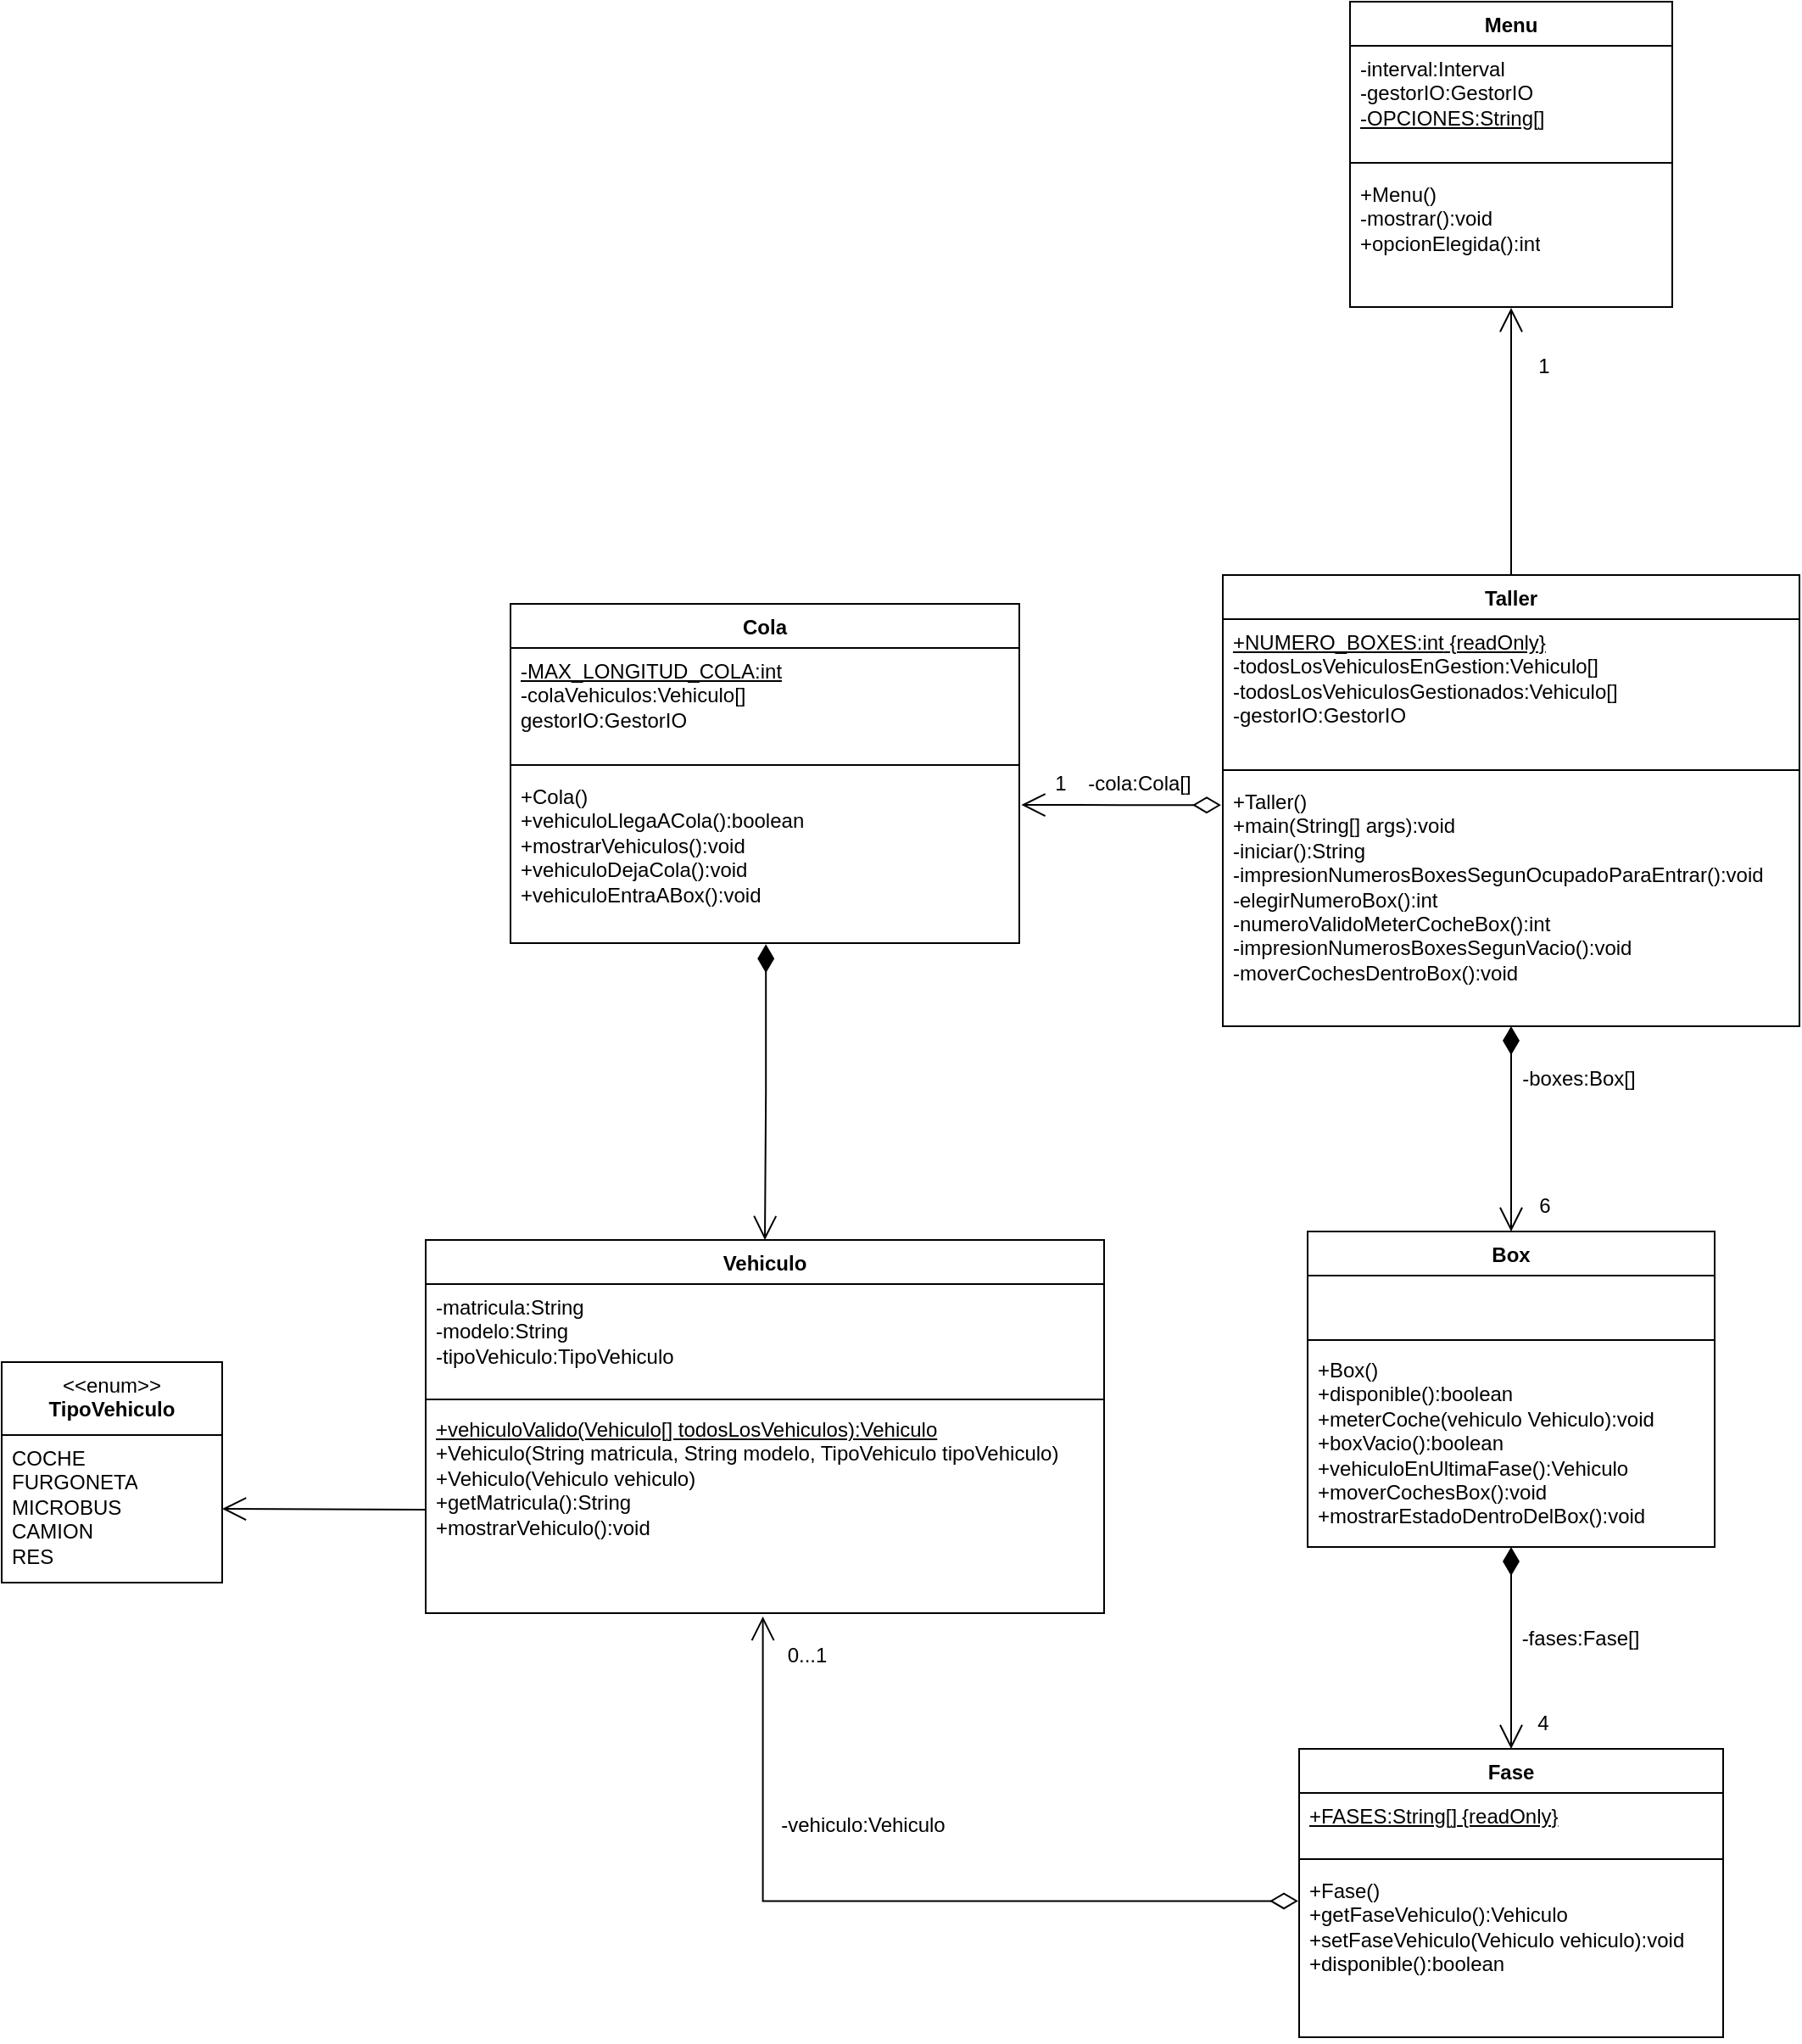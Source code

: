 <mxfile version="22.1.16" type="device">
  <diagram name="Page-1" id="sTLAMJMNHMfNNX3CN_xu">
    <mxGraphModel dx="1606" dy="1460" grid="1" gridSize="10" guides="1" tooltips="1" connect="1" arrows="1" fold="1" page="1" pageScale="1" pageWidth="850" pageHeight="1100" math="0" shadow="0">
      <root>
        <mxCell id="0" />
        <mxCell id="1" parent="0" />
        <mxCell id="CRdkFB1iniQtbO10i1_w-1" value="&lt;span style=&quot;font-weight: normal;&quot;&gt;&amp;lt;&amp;lt;enum&amp;gt;&amp;gt;&lt;br&gt;&lt;/span&gt;TipoVehiculo" style="swimlane;fontStyle=1;align=center;verticalAlign=top;childLayout=stackLayout;horizontal=1;startSize=43;horizontalStack=0;resizeParent=1;resizeParentMax=0;resizeLast=0;collapsible=1;marginBottom=0;whiteSpace=wrap;html=1;" parent="1" vertex="1">
          <mxGeometry x="-100" y="392" width="130" height="130" as="geometry">
            <mxRectangle x="50" y="190" width="110" height="40" as="alternateBounds" />
          </mxGeometry>
        </mxCell>
        <mxCell id="CRdkFB1iniQtbO10i1_w-4" value="COCHE&lt;br&gt;FURGONETA&lt;br&gt;MICROBUS&lt;br&gt;CAMION&lt;br&gt;RES" style="text;strokeColor=none;fillColor=none;align=left;verticalAlign=top;spacingLeft=4;spacingRight=4;overflow=hidden;rotatable=0;points=[[0,0.5],[1,0.5]];portConstraint=eastwest;whiteSpace=wrap;html=1;" parent="CRdkFB1iniQtbO10i1_w-1" vertex="1">
          <mxGeometry y="43" width="130" height="87" as="geometry" />
        </mxCell>
        <mxCell id="CRdkFB1iniQtbO10i1_w-9" value="Fase" style="swimlane;fontStyle=1;align=center;verticalAlign=top;childLayout=stackLayout;horizontal=1;startSize=26;horizontalStack=0;resizeParent=1;resizeParentMax=0;resizeLast=0;collapsible=1;marginBottom=0;whiteSpace=wrap;html=1;" parent="1" vertex="1">
          <mxGeometry x="665" y="620" width="250" height="170" as="geometry" />
        </mxCell>
        <mxCell id="CRdkFB1iniQtbO10i1_w-10" value="&lt;span style=&quot;border-color: var(--border-color);&quot;&gt;&lt;font style=&quot;&quot; face=&quot;Helvetica&quot;&gt;&lt;u&gt;+FASES:String[]&lt;/u&gt;&lt;/font&gt;&lt;/span&gt;&lt;u style=&quot;border-color: var(--border-color);&quot;&gt;&lt;code style=&quot;border-color: var(--border-color);&quot;&gt;&lt;font face=&quot;bYV2tNlRSzrgiPoBlCbC&quot;&gt;&amp;nbsp;&lt;/font&gt;&lt;font face=&quot;Helvetica&quot;&gt;{readOnly}&lt;/font&gt;&lt;br&gt;&lt;/code&gt;&lt;/u&gt;" style="text;strokeColor=none;fillColor=none;align=left;verticalAlign=top;spacingLeft=4;spacingRight=4;overflow=hidden;rotatable=0;points=[[0,0.5],[1,0.5]];portConstraint=eastwest;whiteSpace=wrap;html=1;" parent="CRdkFB1iniQtbO10i1_w-9" vertex="1">
          <mxGeometry y="26" width="250" height="34" as="geometry" />
        </mxCell>
        <mxCell id="CRdkFB1iniQtbO10i1_w-11" value="" style="line;strokeWidth=1;fillColor=none;align=left;verticalAlign=middle;spacingTop=-1;spacingLeft=3;spacingRight=3;rotatable=0;labelPosition=right;points=[];portConstraint=eastwest;strokeColor=inherit;" parent="CRdkFB1iniQtbO10i1_w-9" vertex="1">
          <mxGeometry y="60" width="250" height="10" as="geometry" />
        </mxCell>
        <mxCell id="CRdkFB1iniQtbO10i1_w-12" value="+Fase()&lt;br&gt;+getFaseVehiculo():Vehiculo&lt;br&gt;+setFaseVehiculo(Vehiculo vehiculo):void&lt;br&gt;+disponible():boolean" style="text;strokeColor=none;fillColor=none;align=left;verticalAlign=top;spacingLeft=4;spacingRight=4;overflow=hidden;rotatable=0;points=[[0,0.5],[1,0.5]];portConstraint=eastwest;whiteSpace=wrap;html=1;" parent="CRdkFB1iniQtbO10i1_w-9" vertex="1">
          <mxGeometry y="70" width="250" height="100" as="geometry" />
        </mxCell>
        <mxCell id="CRdkFB1iniQtbO10i1_w-15" value="" style="endArrow=open;html=1;endSize=12;startArrow=diamondThin;startSize=14;startFill=1;edgeStyle=orthogonalEdgeStyle;align=left;verticalAlign=bottom;rounded=0;entryX=0.5;entryY=0;entryDx=0;entryDy=0;exitX=0.5;exitY=1;exitDx=0;exitDy=0;exitPerimeter=0;" parent="1" source="CRdkFB1iniQtbO10i1_w-26" target="CRdkFB1iniQtbO10i1_w-9" edge="1">
          <mxGeometry x="-1" y="3" relative="1" as="geometry">
            <mxPoint x="765" y="486" as="sourcePoint" />
            <mxPoint x="764" y="530" as="targetPoint" />
          </mxGeometry>
        </mxCell>
        <mxCell id="CRdkFB1iniQtbO10i1_w-17" value="Cola" style="swimlane;fontStyle=1;align=center;verticalAlign=top;childLayout=stackLayout;horizontal=1;startSize=26;horizontalStack=0;resizeParent=1;resizeParentMax=0;resizeLast=0;collapsible=1;marginBottom=0;whiteSpace=wrap;html=1;" parent="1" vertex="1">
          <mxGeometry x="200" y="-55" width="300" height="200" as="geometry" />
        </mxCell>
        <mxCell id="CRdkFB1iniQtbO10i1_w-18" value="&lt;u style=&quot;border-color: var(--border-color);&quot;&gt;-MAX_LONGITUD_COLA:int&lt;/u&gt;&lt;br&gt;-colaVehiculos:Vehiculo[]&lt;br&gt;gestorIO:GestorIO&lt;u&gt;&lt;br&gt;&lt;/u&gt;" style="text;strokeColor=none;fillColor=none;align=left;verticalAlign=top;spacingLeft=4;spacingRight=4;overflow=hidden;rotatable=0;points=[[0,0.5],[1,0.5]];portConstraint=eastwest;whiteSpace=wrap;html=1;" parent="CRdkFB1iniQtbO10i1_w-17" vertex="1">
          <mxGeometry y="26" width="300" height="64" as="geometry" />
        </mxCell>
        <mxCell id="CRdkFB1iniQtbO10i1_w-19" value="" style="line;strokeWidth=1;fillColor=none;align=left;verticalAlign=middle;spacingTop=-1;spacingLeft=3;spacingRight=3;rotatable=0;labelPosition=right;points=[];portConstraint=eastwest;strokeColor=inherit;" parent="CRdkFB1iniQtbO10i1_w-17" vertex="1">
          <mxGeometry y="90" width="300" height="10" as="geometry" />
        </mxCell>
        <mxCell id="CRdkFB1iniQtbO10i1_w-20" value="+Cola()&lt;br&gt;+vehiculoLlegaACola():boolean&lt;br&gt;+mostrarVehiculos():void&lt;br&gt;+vehiculoDejaCola():void&lt;br&gt;+vehiculoEntraABox():void" style="text;strokeColor=none;fillColor=none;align=left;verticalAlign=top;spacingLeft=4;spacingRight=4;overflow=hidden;rotatable=0;points=[[0,0.5],[1,0.5]];portConstraint=eastwest;whiteSpace=wrap;html=1;" parent="CRdkFB1iniQtbO10i1_w-17" vertex="1">
          <mxGeometry y="100" width="300" height="100" as="geometry" />
        </mxCell>
        <mxCell id="CRdkFB1iniQtbO10i1_w-23" value="Box" style="swimlane;fontStyle=1;align=center;verticalAlign=top;childLayout=stackLayout;horizontal=1;startSize=26;horizontalStack=0;resizeParent=1;resizeParentMax=0;resizeLast=0;collapsible=1;marginBottom=0;whiteSpace=wrap;html=1;" parent="1" vertex="1">
          <mxGeometry x="670" y="315" width="240" height="186" as="geometry" />
        </mxCell>
        <mxCell id="CRdkFB1iniQtbO10i1_w-24" value="&amp;nbsp;" style="text;strokeColor=none;fillColor=none;align=left;verticalAlign=top;spacingLeft=4;spacingRight=4;overflow=hidden;rotatable=0;points=[[0,0.5],[1,0.5]];portConstraint=eastwest;whiteSpace=wrap;html=1;" parent="CRdkFB1iniQtbO10i1_w-23" vertex="1">
          <mxGeometry y="26" width="240" height="34" as="geometry" />
        </mxCell>
        <mxCell id="CRdkFB1iniQtbO10i1_w-25" value="" style="line;strokeWidth=1;fillColor=none;align=left;verticalAlign=middle;spacingTop=-1;spacingLeft=3;spacingRight=3;rotatable=0;labelPosition=right;points=[];portConstraint=eastwest;strokeColor=inherit;" parent="CRdkFB1iniQtbO10i1_w-23" vertex="1">
          <mxGeometry y="60" width="240" height="8" as="geometry" />
        </mxCell>
        <mxCell id="CRdkFB1iniQtbO10i1_w-26" value="+Box()&lt;br&gt;+disponible():boolean&lt;br&gt;+meterCoche(vehiculo Vehiculo):void&lt;br&gt;+boxVacio():boolean&lt;br&gt;+vehiculoEnUltimaFase():Vehiculo&lt;br&gt;+moverCochesBox():void&lt;br&gt;+mostrarEstadoDentroDelBox():void" style="text;strokeColor=none;fillColor=none;align=left;verticalAlign=top;spacingLeft=4;spacingRight=4;overflow=hidden;rotatable=0;points=[[0,0.5],[1,0.5]];portConstraint=eastwest;whiteSpace=wrap;html=1;" parent="CRdkFB1iniQtbO10i1_w-23" vertex="1">
          <mxGeometry y="68" width="240" height="118" as="geometry" />
        </mxCell>
        <mxCell id="CRdkFB1iniQtbO10i1_w-27" value="Vehiculo" style="swimlane;fontStyle=1;align=center;verticalAlign=top;childLayout=stackLayout;horizontal=1;startSize=26;horizontalStack=0;resizeParent=1;resizeParentMax=0;resizeLast=0;collapsible=1;marginBottom=0;whiteSpace=wrap;html=1;" parent="1" vertex="1">
          <mxGeometry x="150" y="320" width="400" height="220" as="geometry" />
        </mxCell>
        <mxCell id="CRdkFB1iniQtbO10i1_w-28" value="-matricula:String&lt;br&gt;-modelo:String&lt;br&gt;-tipoVehiculo:TipoVehiculo" style="text;strokeColor=none;fillColor=none;align=left;verticalAlign=top;spacingLeft=4;spacingRight=4;overflow=hidden;rotatable=0;points=[[0,0.5],[1,0.5]];portConstraint=eastwest;whiteSpace=wrap;html=1;" parent="CRdkFB1iniQtbO10i1_w-27" vertex="1">
          <mxGeometry y="26" width="400" height="64" as="geometry" />
        </mxCell>
        <mxCell id="CRdkFB1iniQtbO10i1_w-29" value="" style="line;strokeWidth=1;fillColor=none;align=left;verticalAlign=middle;spacingTop=-1;spacingLeft=3;spacingRight=3;rotatable=0;labelPosition=right;points=[];portConstraint=eastwest;strokeColor=inherit;" parent="CRdkFB1iniQtbO10i1_w-27" vertex="1">
          <mxGeometry y="90" width="400" height="8" as="geometry" />
        </mxCell>
        <mxCell id="CRdkFB1iniQtbO10i1_w-30" value="&lt;u style=&quot;border-color: var(--border-color);&quot;&gt;+vehiculoValido(Vehiculo[] todosLosVehiculos):Vehiculo&lt;/u&gt;&lt;br&gt;+Vehiculo(String matricula, String modelo, TipoVehiculo tipoVehiculo)&lt;br&gt;+Vehiculo(Vehiculo vehiculo)&lt;br&gt;+getMatricula():String&lt;br&gt;+mostrarVehiculo():void" style="text;strokeColor=none;fillColor=none;align=left;verticalAlign=top;spacingLeft=4;spacingRight=4;overflow=hidden;rotatable=0;points=[[0,0.5],[1,0.5]];portConstraint=eastwest;whiteSpace=wrap;html=1;" parent="CRdkFB1iniQtbO10i1_w-27" vertex="1">
          <mxGeometry y="98" width="400" height="122" as="geometry" />
        </mxCell>
        <mxCell id="CRdkFB1iniQtbO10i1_w-33" value="" style="endArrow=open;html=1;endSize=12;startArrow=diamondThin;startSize=14;startFill=1;edgeStyle=orthogonalEdgeStyle;align=left;verticalAlign=bottom;rounded=0;entryX=0.5;entryY=0;entryDx=0;entryDy=0;exitX=0.502;exitY=1.006;exitDx=0;exitDy=0;exitPerimeter=0;" parent="1" source="CRdkFB1iniQtbO10i1_w-20" target="CRdkFB1iniQtbO10i1_w-27" edge="1">
          <mxGeometry x="-1" y="3" relative="1" as="geometry">
            <mxPoint x="380" y="220" as="sourcePoint" />
            <mxPoint x="380" y="350" as="targetPoint" />
          </mxGeometry>
        </mxCell>
        <mxCell id="CRdkFB1iniQtbO10i1_w-34" value="" style="endArrow=open;html=1;endSize=12;startArrow=diamondThin;startSize=14;startFill=1;edgeStyle=orthogonalEdgeStyle;align=left;verticalAlign=bottom;rounded=0;entryX=0.5;entryY=0;entryDx=0;entryDy=0;exitX=0.5;exitY=1;exitDx=0;exitDy=0;exitPerimeter=0;" parent="1" source="jXtiLCyHxi5xTeZDXRqE-7" target="CRdkFB1iniQtbO10i1_w-23" edge="1">
          <mxGeometry x="-1" y="3" relative="1" as="geometry">
            <mxPoint x="715" y="140" as="sourcePoint" />
            <mxPoint x="705" y="320" as="targetPoint" />
          </mxGeometry>
        </mxCell>
        <mxCell id="CRdkFB1iniQtbO10i1_w-35" value="" style="endArrow=open;endFill=1;endSize=12;html=1;rounded=0;exitX=0;exitY=0.5;exitDx=0;exitDy=0;entryX=1;entryY=0.5;entryDx=0;entryDy=0;" parent="1" source="CRdkFB1iniQtbO10i1_w-30" target="CRdkFB1iniQtbO10i1_w-4" edge="1">
          <mxGeometry width="160" relative="1" as="geometry">
            <mxPoint x="250" y="380" as="sourcePoint" />
            <mxPoint x="140" y="380" as="targetPoint" />
          </mxGeometry>
        </mxCell>
        <mxCell id="CRdkFB1iniQtbO10i1_w-36" value="" style="endArrow=open;html=1;endSize=12;startArrow=diamondThin;startSize=14;startFill=0;edgeStyle=orthogonalEdgeStyle;align=left;verticalAlign=bottom;rounded=0;entryX=0.497;entryY=1.016;entryDx=0;entryDy=0;entryPerimeter=0;exitX=-0.002;exitY=0.197;exitDx=0;exitDy=0;exitPerimeter=0;" parent="1" source="CRdkFB1iniQtbO10i1_w-12" target="CRdkFB1iniQtbO10i1_w-30" edge="1">
          <mxGeometry x="-1" y="3" relative="1" as="geometry">
            <mxPoint x="620" y="680" as="sourcePoint" />
            <mxPoint x="348" y="553.66" as="targetPoint" />
            <Array as="points">
              <mxPoint x="349" y="710" />
            </Array>
          </mxGeometry>
        </mxCell>
        <mxCell id="CRdkFB1iniQtbO10i1_w-37" value="-boxes:Box[]" style="text;html=1;strokeColor=none;fillColor=none;align=center;verticalAlign=middle;whiteSpace=wrap;rounded=0;" parent="1" vertex="1">
          <mxGeometry x="795" y="210" width="70" height="30" as="geometry" />
        </mxCell>
        <mxCell id="CRdkFB1iniQtbO10i1_w-38" value="6" style="text;html=1;strokeColor=none;fillColor=none;align=center;verticalAlign=middle;whiteSpace=wrap;rounded=0;" parent="1" vertex="1">
          <mxGeometry x="800" y="285" width="20" height="30" as="geometry" />
        </mxCell>
        <mxCell id="CRdkFB1iniQtbO10i1_w-39" value="-vehiculo:Vehiculo" style="text;html=1;strokeColor=none;fillColor=none;align=center;verticalAlign=middle;whiteSpace=wrap;rounded=0;" parent="1" vertex="1">
          <mxGeometry x="353" y="650" width="110" height="30" as="geometry" />
        </mxCell>
        <mxCell id="CRdkFB1iniQtbO10i1_w-40" value="0...1" style="text;html=1;strokeColor=none;fillColor=none;align=center;verticalAlign=middle;whiteSpace=wrap;rounded=0;" parent="1" vertex="1">
          <mxGeometry x="360" y="550" width="30" height="29" as="geometry" />
        </mxCell>
        <mxCell id="CRdkFB1iniQtbO10i1_w-41" value="-fases:Fase[]" style="text;html=1;strokeColor=none;fillColor=none;align=center;verticalAlign=middle;whiteSpace=wrap;rounded=0;" parent="1" vertex="1">
          <mxGeometry x="788" y="540" width="86" height="30" as="geometry" />
        </mxCell>
        <mxCell id="CRdkFB1iniQtbO10i1_w-42" value="4" style="text;html=1;strokeColor=none;fillColor=none;align=center;verticalAlign=middle;whiteSpace=wrap;rounded=0;" parent="1" vertex="1">
          <mxGeometry x="774" y="590" width="70" height="30" as="geometry" />
        </mxCell>
        <mxCell id="CRdkFB1iniQtbO10i1_w-44" value="Menu" style="swimlane;fontStyle=1;align=center;verticalAlign=top;childLayout=stackLayout;horizontal=1;startSize=26;horizontalStack=0;resizeParent=1;resizeParentMax=0;resizeLast=0;collapsible=1;marginBottom=0;whiteSpace=wrap;html=1;" parent="1" vertex="1">
          <mxGeometry x="695" y="-410" width="190" height="180" as="geometry" />
        </mxCell>
        <mxCell id="CRdkFB1iniQtbO10i1_w-45" value="-interval:Interval&lt;br&gt;-gestorIO:GestorIO&lt;br&gt;&lt;u&gt;-OPCIONES:String[]&lt;/u&gt;" style="text;strokeColor=none;fillColor=none;align=left;verticalAlign=top;spacingLeft=4;spacingRight=4;overflow=hidden;rotatable=0;points=[[0,0.5],[1,0.5]];portConstraint=eastwest;whiteSpace=wrap;html=1;" parent="CRdkFB1iniQtbO10i1_w-44" vertex="1">
          <mxGeometry y="26" width="190" height="64" as="geometry" />
        </mxCell>
        <mxCell id="CRdkFB1iniQtbO10i1_w-46" value="" style="line;strokeWidth=1;fillColor=none;align=left;verticalAlign=middle;spacingTop=-1;spacingLeft=3;spacingRight=3;rotatable=0;labelPosition=right;points=[];portConstraint=eastwest;strokeColor=inherit;" parent="CRdkFB1iniQtbO10i1_w-44" vertex="1">
          <mxGeometry y="90" width="190" height="10" as="geometry" />
        </mxCell>
        <mxCell id="CRdkFB1iniQtbO10i1_w-47" value="+Menu()&lt;br&gt;-mostrar():void&lt;br&gt;+opcionElegida():int" style="text;strokeColor=none;fillColor=none;align=left;verticalAlign=top;spacingLeft=4;spacingRight=4;overflow=hidden;rotatable=0;points=[[0,0.5],[1,0.5]];portConstraint=eastwest;whiteSpace=wrap;html=1;" parent="CRdkFB1iniQtbO10i1_w-44" vertex="1">
          <mxGeometry y="100" width="190" height="80" as="geometry" />
        </mxCell>
        <mxCell id="CRdkFB1iniQtbO10i1_w-49" value="" style="endArrow=open;endFill=1;endSize=12;html=1;rounded=0;exitX=0.5;exitY=0;exitDx=0;exitDy=0;entryX=0.5;entryY=1.006;entryDx=0;entryDy=0;entryPerimeter=0;" parent="1" source="jXtiLCyHxi5xTeZDXRqE-4" target="CRdkFB1iniQtbO10i1_w-47" edge="1">
          <mxGeometry width="160" relative="1" as="geometry">
            <mxPoint x="715" y="-10" as="sourcePoint" />
            <mxPoint x="650" y="-79" as="targetPoint" />
          </mxGeometry>
        </mxCell>
        <mxCell id="jXtiLCyHxi5xTeZDXRqE-1" value="-cola:Cola[]" style="text;html=1;strokeColor=none;fillColor=none;align=center;verticalAlign=middle;whiteSpace=wrap;rounded=0;" parent="1" vertex="1">
          <mxGeometry x="536" y="36" width="70" height="30" as="geometry" />
        </mxCell>
        <mxCell id="jXtiLCyHxi5xTeZDXRqE-2" value="1" style="text;html=1;strokeColor=none;fillColor=none;align=center;verticalAlign=middle;whiteSpace=wrap;rounded=0;" parent="1" vertex="1">
          <mxGeometry x="514" y="36" width="21" height="30" as="geometry" />
        </mxCell>
        <mxCell id="jXtiLCyHxi5xTeZDXRqE-4" value="Taller" style="swimlane;fontStyle=1;align=center;verticalAlign=top;childLayout=stackLayout;horizontal=1;startSize=26;horizontalStack=0;resizeParent=1;resizeParentMax=0;resizeLast=0;collapsible=1;marginBottom=0;whiteSpace=wrap;html=1;" parent="1" vertex="1">
          <mxGeometry x="620" y="-72" width="340" height="266" as="geometry" />
        </mxCell>
        <mxCell id="jXtiLCyHxi5xTeZDXRqE-5" value="&lt;span style=&quot;border-color: var(--border-color);&quot;&gt;&lt;u&gt;+NUMERO_BOXES:int&lt;/u&gt;&lt;/span&gt;&lt;u style=&quot;border-color: var(--border-color);&quot;&gt;&amp;nbsp;{readOnly}&lt;/u&gt;&lt;br&gt;-todosLosVehiculosEnGestion:Vehiculo[]&lt;br&gt;&lt;span style=&quot;border-color: var(--border-color);&quot;&gt;-todosLosVehiculosGestionados:Vehiculo[]&lt;br&gt;-gestorIO:GestorIO&lt;br&gt;&lt;/span&gt;" style="text;strokeColor=none;fillColor=none;align=left;verticalAlign=top;spacingLeft=4;spacingRight=4;overflow=hidden;rotatable=0;points=[[0,0.5],[1,0.5]];portConstraint=eastwest;whiteSpace=wrap;html=1;" parent="jXtiLCyHxi5xTeZDXRqE-4" vertex="1">
          <mxGeometry y="26" width="340" height="84" as="geometry" />
        </mxCell>
        <mxCell id="jXtiLCyHxi5xTeZDXRqE-6" value="" style="line;strokeWidth=1;fillColor=none;align=left;verticalAlign=middle;spacingTop=-1;spacingLeft=3;spacingRight=3;rotatable=0;labelPosition=right;points=[];portConstraint=eastwest;strokeColor=inherit;" parent="jXtiLCyHxi5xTeZDXRqE-4" vertex="1">
          <mxGeometry y="110" width="340" height="10" as="geometry" />
        </mxCell>
        <mxCell id="jXtiLCyHxi5xTeZDXRqE-7" value="+Taller()&lt;br style=&quot;border-color: var(--border-color);&quot;&gt;+main(String[] args):void&lt;br style=&quot;border-color: var(--border-color);&quot;&gt;-iniciar():String&lt;br&gt;-impresionNumerosBoxesSegunOcupadoParaEntrar():void&lt;br&gt;-elegirNumeroBox():int&lt;br&gt;-numeroValidoMeterCocheBox():int&lt;br&gt;-impresionNumerosBoxesSegunVacio():void&lt;br&gt;-moverCochesDentroBox():void" style="text;strokeColor=none;fillColor=none;align=left;verticalAlign=top;spacingLeft=4;spacingRight=4;overflow=hidden;rotatable=0;points=[[0,0.5],[1,0.5]];portConstraint=eastwest;whiteSpace=wrap;html=1;" parent="jXtiLCyHxi5xTeZDXRqE-4" vertex="1">
          <mxGeometry y="120" width="340" height="146" as="geometry" />
        </mxCell>
        <mxCell id="QAxCqBadEBV5wjQsiGxa-2" value="" style="endArrow=open;html=1;endSize=12;startArrow=diamondThin;startSize=14;startFill=0;edgeStyle=orthogonalEdgeStyle;align=left;verticalAlign=bottom;rounded=0;entryX=1.004;entryY=0.185;entryDx=0;entryDy=0;entryPerimeter=0;exitX=-0.003;exitY=0.107;exitDx=0;exitDy=0;exitPerimeter=0;" parent="1" source="jXtiLCyHxi5xTeZDXRqE-7" target="CRdkFB1iniQtbO10i1_w-20" edge="1">
          <mxGeometry x="-1" y="3" relative="1" as="geometry">
            <mxPoint x="504" y="110" as="sourcePoint" />
            <mxPoint x="664" y="110" as="targetPoint" />
            <mxPoint as="offset" />
          </mxGeometry>
        </mxCell>
        <mxCell id="_hnz3rvnwe_XIFu4dC_e-1" value="1" style="text;html=1;strokeColor=none;fillColor=none;align=center;verticalAlign=middle;whiteSpace=wrap;rounded=0;" vertex="1" parent="1">
          <mxGeometry x="798.5" y="-210" width="21" height="30" as="geometry" />
        </mxCell>
      </root>
    </mxGraphModel>
  </diagram>
</mxfile>
